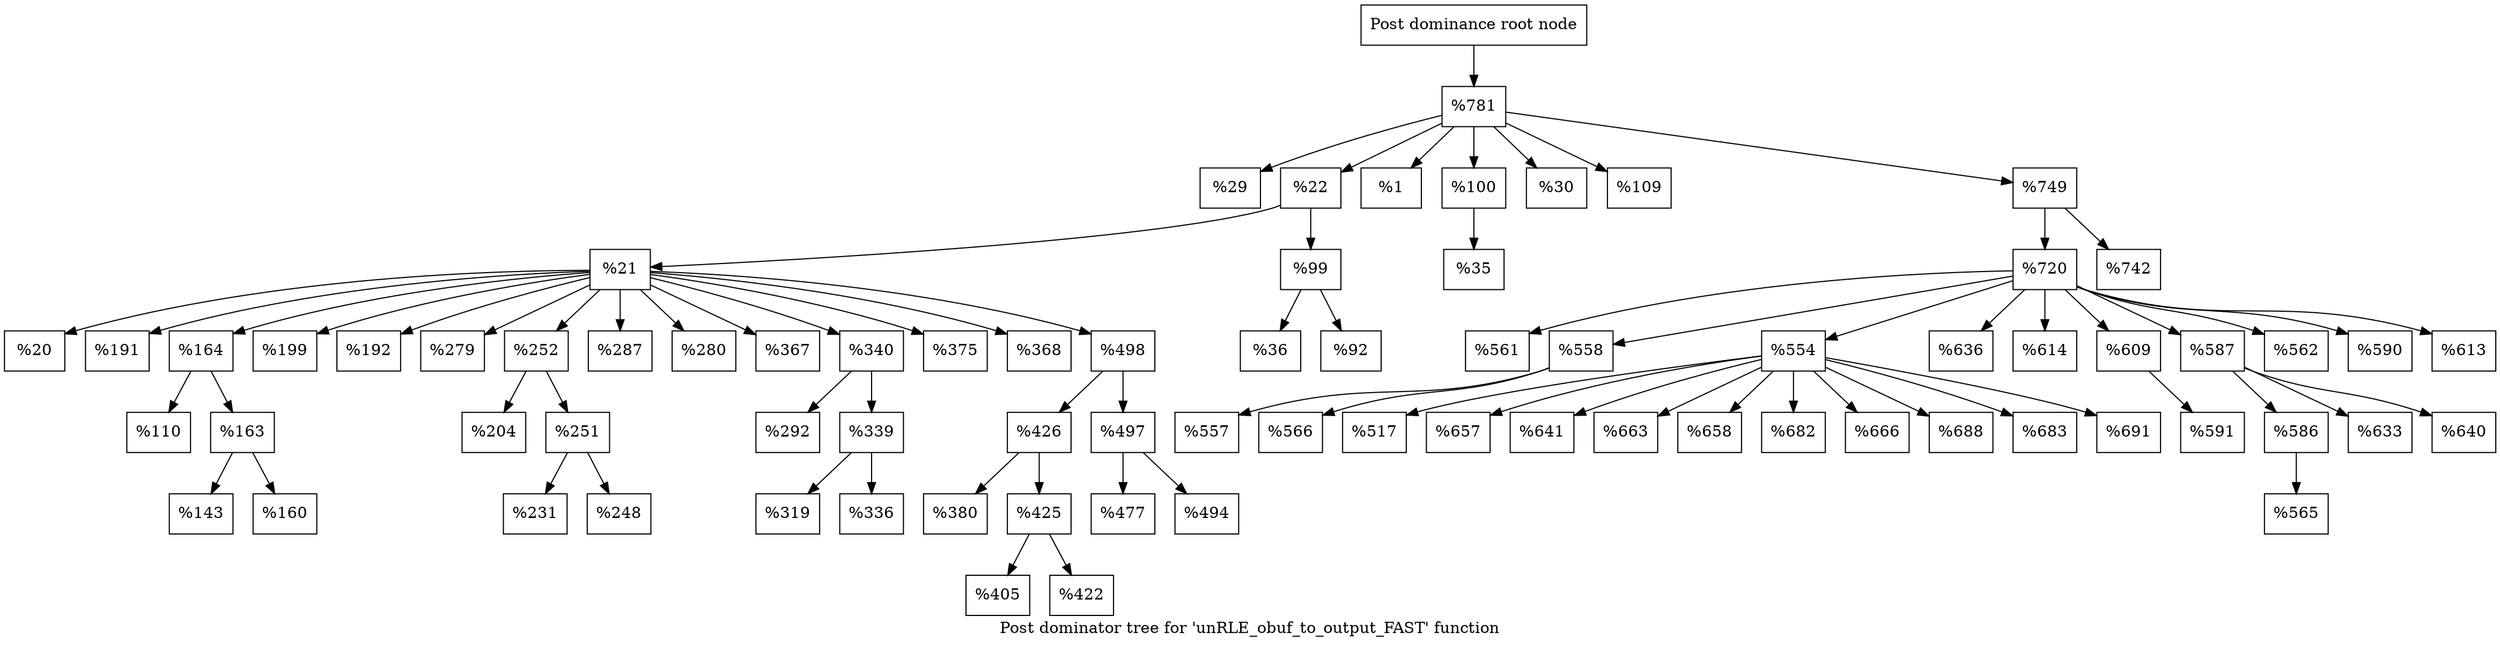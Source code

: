 digraph "Post dominator tree for 'unRLE_obuf_to_output_FAST' function" {
	label="Post dominator tree for 'unRLE_obuf_to_output_FAST' function";

	Node0x132c1b0 [shape=record,label="{Post dominance root node}"];
	Node0x132c1b0 -> Node0x1295c30;
	Node0x1295c30 [shape=record,label="{%781}"];
	Node0x1295c30 -> Node0x1347a30;
	Node0x1295c30 -> Node0x1334590;
	Node0x1295c30 -> Node0x128abf0;
	Node0x1295c30 -> Node0x13274a0;
	Node0x1295c30 -> Node0x12af160;
	Node0x1295c30 -> Node0x128fb20;
	Node0x1295c30 -> Node0x129c1a0;
	Node0x1347a30 [shape=record,label="{%29}"];
	Node0x1334590 [shape=record,label="{%22}"];
	Node0x1334590 -> Node0x1266870;
	Node0x1334590 -> Node0x134da80;
	Node0x1266870 [shape=record,label="{%21}"];
	Node0x1266870 -> Node0x1287cf0;
	Node0x1266870 -> Node0x11dd4d0;
	Node0x1266870 -> Node0x12a8750;
	Node0x1266870 -> Node0x1349b10;
	Node0x1266870 -> Node0x123aad0;
	Node0x1266870 -> Node0x133fda0;
	Node0x1266870 -> Node0x13426e0;
	Node0x1266870 -> Node0x12b4740;
	Node0x1266870 -> Node0x12b12c0;
	Node0x1266870 -> Node0x12a1180;
	Node0x1266870 -> Node0x10f5cb0;
	Node0x1266870 -> Node0x12a6000;
	Node0x1266870 -> Node0x11e1720;
	Node0x1266870 -> Node0x1245ef0;
	Node0x1287cf0 [shape=record,label="{%20}"];
	Node0x11dd4d0 [shape=record,label="{%191}"];
	Node0x12a8750 [shape=record,label="{%164}"];
	Node0x12a8750 -> Node0x12ac230;
	Node0x12a8750 -> Node0x1279650;
	Node0x12ac230 [shape=record,label="{%110}"];
	Node0x1279650 [shape=record,label="{%163}"];
	Node0x1279650 -> Node0x10d8360;
	Node0x1279650 -> Node0x132dbe0;
	Node0x10d8360 [shape=record,label="{%143}"];
	Node0x132dbe0 [shape=record,label="{%160}"];
	Node0x1349b10 [shape=record,label="{%199}"];
	Node0x123aad0 [shape=record,label="{%192}"];
	Node0x133fda0 [shape=record,label="{%279}"];
	Node0x13426e0 [shape=record,label="{%252}"];
	Node0x13426e0 -> Node0x1324da0;
	Node0x13426e0 -> Node0x129a7a0;
	Node0x1324da0 [shape=record,label="{%204}"];
	Node0x129a7a0 [shape=record,label="{%251}"];
	Node0x129a7a0 -> Node0x11ec350;
	Node0x129a7a0 -> Node0x12689a0;
	Node0x11ec350 [shape=record,label="{%231}"];
	Node0x12689a0 [shape=record,label="{%248}"];
	Node0x12b4740 [shape=record,label="{%287}"];
	Node0x12b12c0 [shape=record,label="{%280}"];
	Node0x12a1180 [shape=record,label="{%367}"];
	Node0x10f5cb0 [shape=record,label="{%340}"];
	Node0x10f5cb0 -> Node0x1290250;
	Node0x10f5cb0 -> Node0x10f2890;
	Node0x1290250 [shape=record,label="{%292}"];
	Node0x10f2890 [shape=record,label="{%339}"];
	Node0x10f2890 -> Node0x12ba710;
	Node0x10f2890 -> Node0x12b5620;
	Node0x12ba710 [shape=record,label="{%319}"];
	Node0x12b5620 [shape=record,label="{%336}"];
	Node0x12a6000 [shape=record,label="{%375}"];
	Node0x11e1720 [shape=record,label="{%368}"];
	Node0x1245ef0 [shape=record,label="{%498}"];
	Node0x1245ef0 -> Node0x10e7220;
	Node0x1245ef0 -> Node0x1326560;
	Node0x10e7220 [shape=record,label="{%426}"];
	Node0x10e7220 -> Node0x119aca0;
	Node0x10e7220 -> Node0x1285ab0;
	Node0x119aca0 [shape=record,label="{%380}"];
	Node0x1285ab0 [shape=record,label="{%425}"];
	Node0x1285ab0 -> Node0x12b8000;
	Node0x1285ab0 -> Node0x12b0f30;
	Node0x12b8000 [shape=record,label="{%405}"];
	Node0x12b0f30 [shape=record,label="{%422}"];
	Node0x1326560 [shape=record,label="{%497}"];
	Node0x1326560 -> Node0x10b1040;
	Node0x1326560 -> Node0x101e360;
	Node0x10b1040 [shape=record,label="{%477}"];
	Node0x101e360 [shape=record,label="{%494}"];
	Node0x134da80 [shape=record,label="{%99}"];
	Node0x134da80 -> Node0x112be30;
	Node0x134da80 -> Node0x12bb5a0;
	Node0x112be30 [shape=record,label="{%36}"];
	Node0x12bb5a0 [shape=record,label="{%92}"];
	Node0x128abf0 [shape=record,label="{%1}"];
	Node0x13274a0 [shape=record,label="{%100}"];
	Node0x13274a0 -> Node0x11d3d60;
	Node0x11d3d60 [shape=record,label="{%35}"];
	Node0x12af160 [shape=record,label="{%30}"];
	Node0x128fb20 [shape=record,label="{%109}"];
	Node0x129c1a0 [shape=record,label="{%749}"];
	Node0x129c1a0 -> Node0x10f6560;
	Node0x129c1a0 -> Node0x12881b0;
	Node0x10f6560 [shape=record,label="{%720}"];
	Node0x10f6560 -> Node0x12b6f70;
	Node0x10f6560 -> Node0x102bc00;
	Node0x10f6560 -> Node0x12a1990;
	Node0x10f6560 -> Node0x1281e50;
	Node0x10f6560 -> Node0x1295fb0;
	Node0x10f6560 -> Node0x12b3f70;
	Node0x10f6560 -> Node0x11f2ed0;
	Node0x10f6560 -> Node0x13356b0;
	Node0x10f6560 -> Node0x12bd190;
	Node0x10f6560 -> Node0x1028ff0;
	Node0x12b6f70 [shape=record,label="{%561}"];
	Node0x102bc00 [shape=record,label="{%558}"];
	Node0x102bc00 -> Node0x10ef470;
	Node0x102bc00 -> Node0x134a150;
	Node0x10ef470 [shape=record,label="{%557}"];
	Node0x134a150 [shape=record,label="{%566}"];
	Node0x12a1990 [shape=record,label="{%554}"];
	Node0x12a1990 -> Node0x128d650;
	Node0x12a1990 -> Node0x12b2df0;
	Node0x12a1990 -> Node0x10de170;
	Node0x12a1990 -> Node0x1256200;
	Node0x12a1990 -> Node0x1349dc0;
	Node0x12a1990 -> Node0x12ba130;
	Node0x12a1990 -> Node0x12aa960;
	Node0x12a1990 -> Node0x124d750;
	Node0x12a1990 -> Node0x1329dd0;
	Node0x12a1990 -> Node0x126ee00;
	Node0x128d650 [shape=record,label="{%517}"];
	Node0x12b2df0 [shape=record,label="{%657}"];
	Node0x10de170 [shape=record,label="{%641}"];
	Node0x1256200 [shape=record,label="{%663}"];
	Node0x1349dc0 [shape=record,label="{%658}"];
	Node0x12ba130 [shape=record,label="{%682}"];
	Node0x12aa960 [shape=record,label="{%666}"];
	Node0x124d750 [shape=record,label="{%688}"];
	Node0x1329dd0 [shape=record,label="{%683}"];
	Node0x126ee00 [shape=record,label="{%691}"];
	Node0x1281e50 [shape=record,label="{%636}"];
	Node0x1295fb0 [shape=record,label="{%614}"];
	Node0x12b3f70 [shape=record,label="{%609}"];
	Node0x12b3f70 -> Node0x12afc60;
	Node0x12afc60 [shape=record,label="{%591}"];
	Node0x11f2ed0 [shape=record,label="{%587}"];
	Node0x11f2ed0 -> Node0x10b2a50;
	Node0x11f2ed0 -> Node0x127c790;
	Node0x11f2ed0 -> Node0x1052f40;
	Node0x10b2a50 [shape=record,label="{%586}"];
	Node0x10b2a50 -> Node0x10e1fb0;
	Node0x10e1fb0 [shape=record,label="{%565}"];
	Node0x127c790 [shape=record,label="{%633}"];
	Node0x1052f40 [shape=record,label="{%640}"];
	Node0x13356b0 [shape=record,label="{%562}"];
	Node0x12bd190 [shape=record,label="{%590}"];
	Node0x1028ff0 [shape=record,label="{%613}"];
	Node0x12881b0 [shape=record,label="{%742}"];
}
